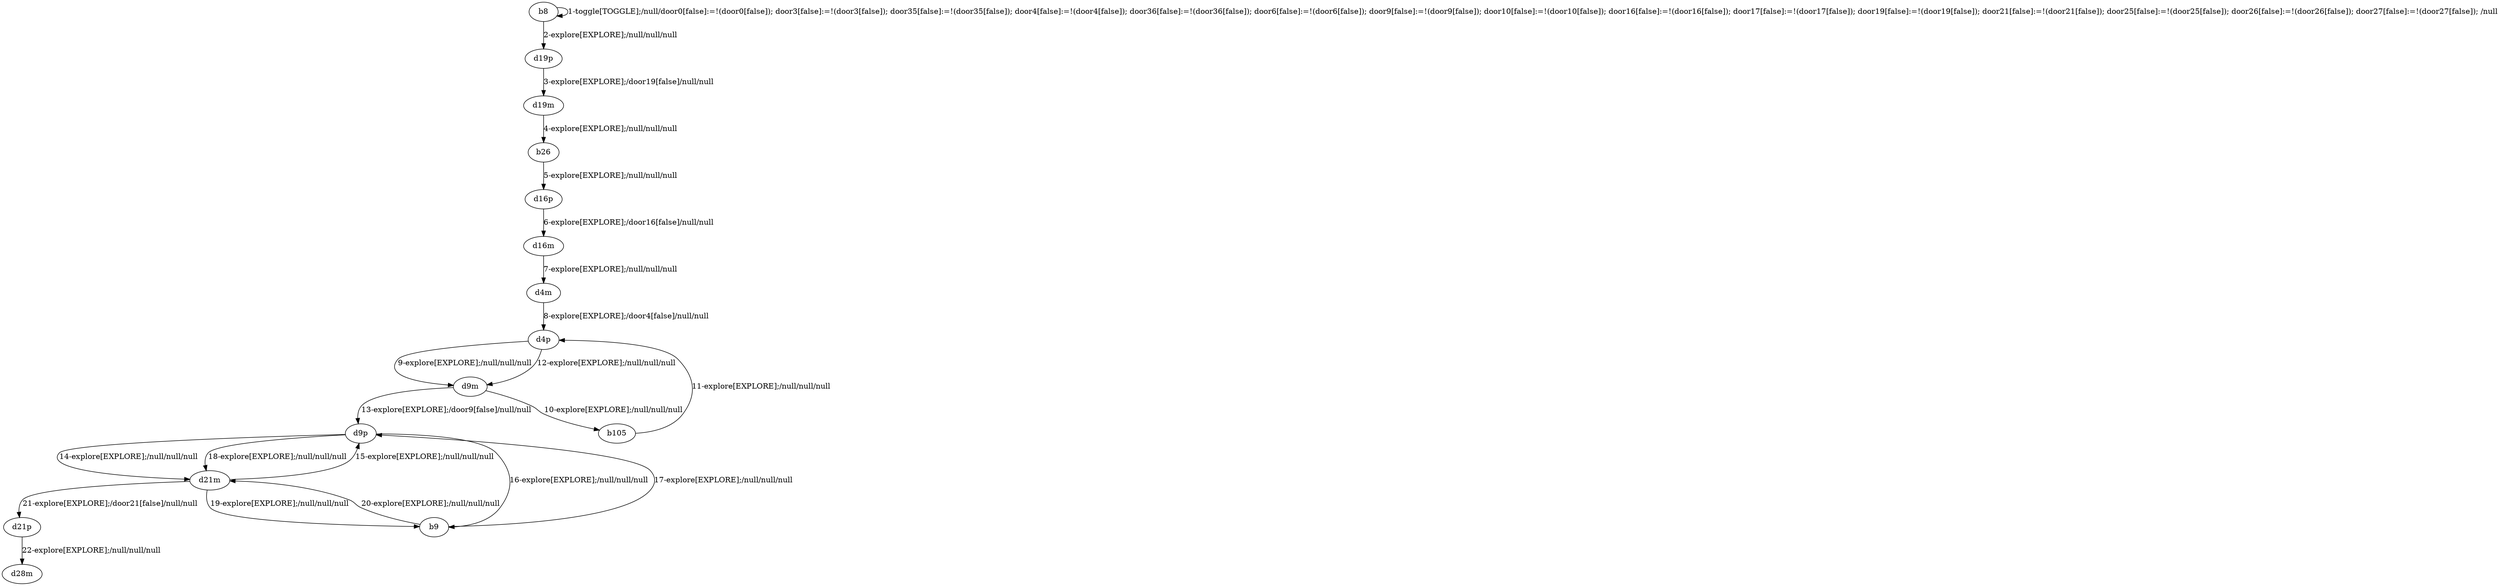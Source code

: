 # Total number of goals covered by this test: 4
# d21m --> d9p
# b105 --> d4p
# d21m --> b9
# b9 --> d21m

digraph g {
"b8" -> "b8" [label = "1-toggle[TOGGLE];/null/door0[false]:=!(door0[false]); door3[false]:=!(door3[false]); door35[false]:=!(door35[false]); door4[false]:=!(door4[false]); door36[false]:=!(door36[false]); door6[false]:=!(door6[false]); door9[false]:=!(door9[false]); door10[false]:=!(door10[false]); door16[false]:=!(door16[false]); door17[false]:=!(door17[false]); door19[false]:=!(door19[false]); door21[false]:=!(door21[false]); door25[false]:=!(door25[false]); door26[false]:=!(door26[false]); door27[false]:=!(door27[false]); /null"];
"b8" -> "d19p" [label = "2-explore[EXPLORE];/null/null/null"];
"d19p" -> "d19m" [label = "3-explore[EXPLORE];/door19[false]/null/null"];
"d19m" -> "b26" [label = "4-explore[EXPLORE];/null/null/null"];
"b26" -> "d16p" [label = "5-explore[EXPLORE];/null/null/null"];
"d16p" -> "d16m" [label = "6-explore[EXPLORE];/door16[false]/null/null"];
"d16m" -> "d4m" [label = "7-explore[EXPLORE];/null/null/null"];
"d4m" -> "d4p" [label = "8-explore[EXPLORE];/door4[false]/null/null"];
"d4p" -> "d9m" [label = "9-explore[EXPLORE];/null/null/null"];
"d9m" -> "b105" [label = "10-explore[EXPLORE];/null/null/null"];
"b105" -> "d4p" [label = "11-explore[EXPLORE];/null/null/null"];
"d4p" -> "d9m" [label = "12-explore[EXPLORE];/null/null/null"];
"d9m" -> "d9p" [label = "13-explore[EXPLORE];/door9[false]/null/null"];
"d9p" -> "d21m" [label = "14-explore[EXPLORE];/null/null/null"];
"d21m" -> "d9p" [label = "15-explore[EXPLORE];/null/null/null"];
"d9p" -> "b9" [label = "16-explore[EXPLORE];/null/null/null"];
"b9" -> "d9p" [label = "17-explore[EXPLORE];/null/null/null"];
"d9p" -> "d21m" [label = "18-explore[EXPLORE];/null/null/null"];
"d21m" -> "b9" [label = "19-explore[EXPLORE];/null/null/null"];
"b9" -> "d21m" [label = "20-explore[EXPLORE];/null/null/null"];
"d21m" -> "d21p" [label = "21-explore[EXPLORE];/door21[false]/null/null"];
"d21p" -> "d28m" [label = "22-explore[EXPLORE];/null/null/null"];
}